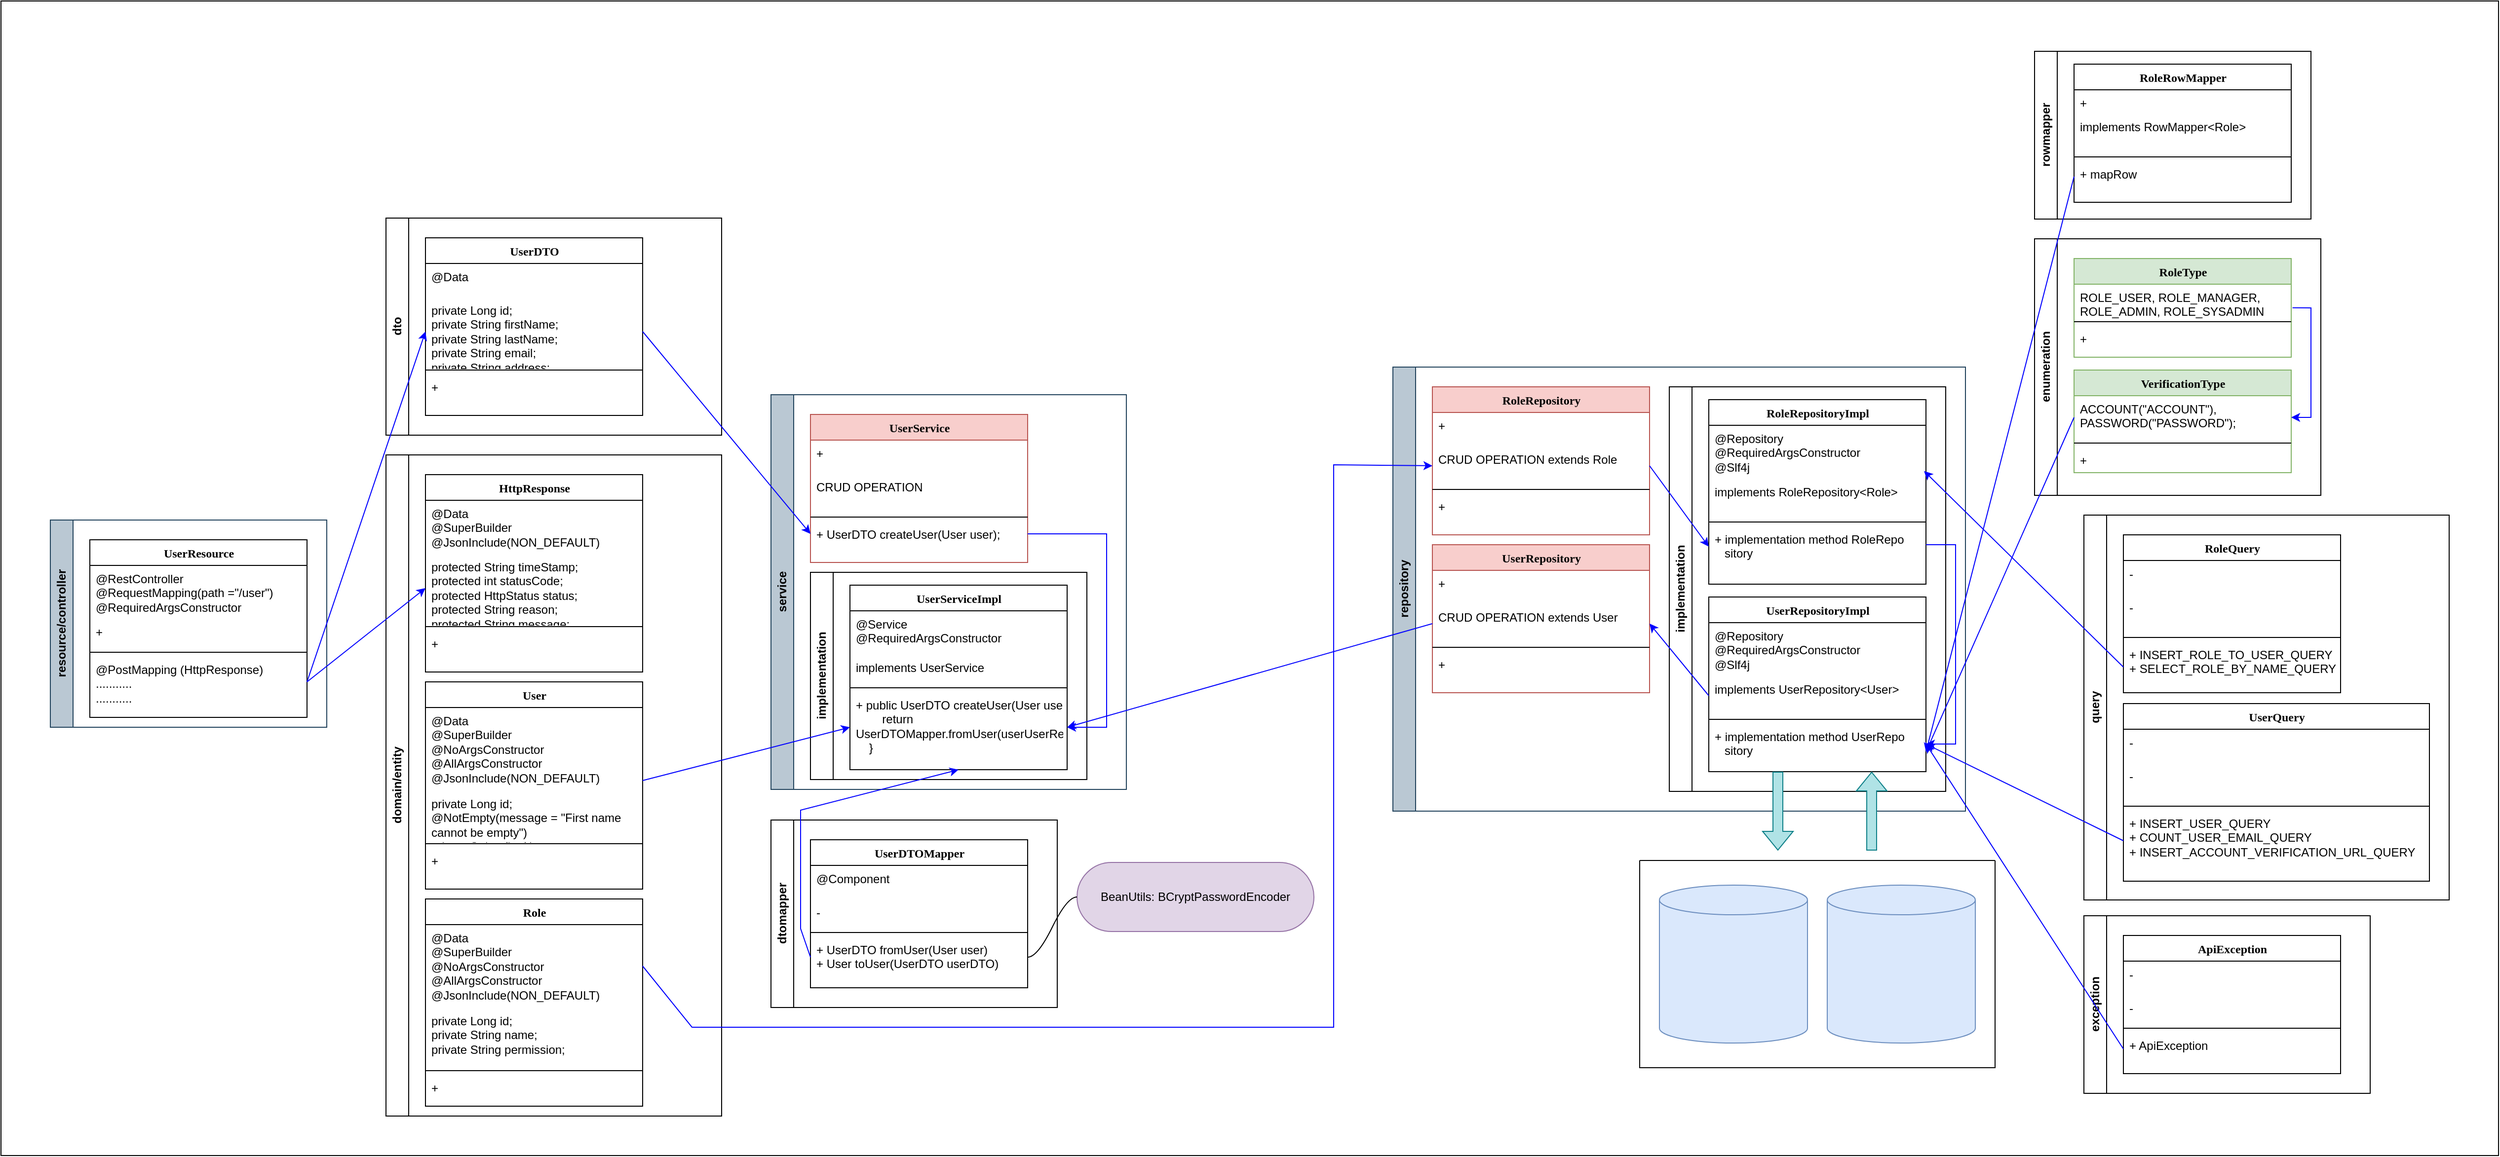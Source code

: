 <mxfile version="22.1.5" type="github">
  <diagram name="Page-1" id="9f46799a-70d6-7492-0946-bef42562c5a5">
    <mxGraphModel dx="3614" dy="-460" grid="1" gridSize="10" guides="1" tooltips="1" connect="1" arrows="1" fold="1" page="1" pageScale="1" pageWidth="1100" pageHeight="850" background="none" math="0" shadow="0">
      <root>
        <mxCell id="0" />
        <mxCell id="1" parent="0" />
        <mxCell id="nf4FZlRbP-4m0BSNdvT8-4" value="" style="rounded=0;whiteSpace=wrap;html=1;" vertex="1" parent="1">
          <mxGeometry x="-30" y="1830" width="2530" height="1170" as="geometry" />
        </mxCell>
        <mxCell id="nf4FZlRbP-4m0BSNdvT8-5" value="dto" style="swimlane;horizontal=0;whiteSpace=wrap;html=1;" vertex="1" parent="1">
          <mxGeometry x="360" y="2050" width="340" height="220" as="geometry">
            <mxRectangle x="360" y="40" width="40" height="50" as="alternateBounds" />
          </mxGeometry>
        </mxCell>
        <mxCell id="nf4FZlRbP-4m0BSNdvT8-6" value="UserDTO" style="swimlane;html=1;fontStyle=1;align=center;verticalAlign=top;childLayout=stackLayout;horizontal=1;startSize=26;horizontalStack=0;resizeParent=1;resizeLast=0;collapsible=1;marginBottom=0;swimlaneFillColor=#ffffff;rounded=0;shadow=0;comic=0;labelBackgroundColor=none;strokeWidth=1;fillColor=none;fontFamily=Verdana;fontSize=12" vertex="1" parent="nf4FZlRbP-4m0BSNdvT8-5">
          <mxGeometry x="40" y="20" width="220" height="180" as="geometry">
            <mxRectangle x="40" y="20" width="130" height="30" as="alternateBounds" />
          </mxGeometry>
        </mxCell>
        <mxCell id="nf4FZlRbP-4m0BSNdvT8-7" value="&lt;div&gt;@Data&lt;/div&gt;" style="text;html=1;strokeColor=none;fillColor=none;align=left;verticalAlign=top;spacingLeft=4;spacingRight=4;whiteSpace=wrap;overflow=hidden;rotatable=0;points=[[0,0.5],[1,0.5]];portConstraint=eastwest;" vertex="1" parent="nf4FZlRbP-4m0BSNdvT8-6">
          <mxGeometry y="26" width="220" height="34" as="geometry" />
        </mxCell>
        <mxCell id="nf4FZlRbP-4m0BSNdvT8-8" value="&lt;div&gt;private Long id;&lt;/div&gt;&lt;div&gt;private String firstName;&lt;/div&gt;&lt;div&gt;private String lastName;&lt;/div&gt;&lt;div&gt;private String email;&lt;/div&gt;&lt;div&gt;private String address;&lt;/div&gt;&lt;div&gt;private String phone;&lt;/div&gt;&lt;div&gt;private String title;&lt;/div&gt;&lt;div&gt;private String bio;&lt;/div&gt;&lt;div&gt;private String imgUrl;&lt;/div&gt;&lt;div&gt;private boolean enable;&lt;/div&gt;&lt;div&gt;private boolean isNotLocked;&lt;/div&gt;&lt;div&gt;private boolean isUsingMfa;&lt;/div&gt;&lt;div&gt;private LocalDateTime createdAt;&lt;/div&gt;" style="text;html=1;strokeColor=none;fillColor=none;align=left;verticalAlign=top;spacingLeft=4;spacingRight=4;whiteSpace=wrap;overflow=hidden;rotatable=0;points=[[0,0.5],[1,0.5]];portConstraint=eastwest;" vertex="1" parent="nf4FZlRbP-4m0BSNdvT8-6">
          <mxGeometry y="60" width="220" height="70" as="geometry" />
        </mxCell>
        <mxCell id="nf4FZlRbP-4m0BSNdvT8-9" value="" style="line;html=1;strokeWidth=1;fillColor=none;align=left;verticalAlign=middle;spacingTop=-1;spacingLeft=3;spacingRight=3;rotatable=0;labelPosition=right;points=[];portConstraint=eastwest;" vertex="1" parent="nf4FZlRbP-4m0BSNdvT8-6">
          <mxGeometry y="130" width="220" height="8" as="geometry" />
        </mxCell>
        <mxCell id="nf4FZlRbP-4m0BSNdvT8-10" value="+&amp;nbsp;" style="text;html=1;strokeColor=none;fillColor=none;align=left;verticalAlign=top;spacingLeft=4;spacingRight=4;whiteSpace=wrap;overflow=hidden;rotatable=0;points=[[0,0.5],[1,0.5]];portConstraint=eastwest;" vertex="1" parent="nf4FZlRbP-4m0BSNdvT8-6">
          <mxGeometry y="138" width="220" height="26" as="geometry" />
        </mxCell>
        <mxCell id="nf4FZlRbP-4m0BSNdvT8-11" value="dtomapper" style="swimlane;horizontal=0;whiteSpace=wrap;html=1;" vertex="1" parent="1">
          <mxGeometry x="750" y="2660" width="290" height="190" as="geometry">
            <mxRectangle x="360" y="40" width="40" height="50" as="alternateBounds" />
          </mxGeometry>
        </mxCell>
        <mxCell id="nf4FZlRbP-4m0BSNdvT8-12" value="UserDTOMapper" style="swimlane;html=1;fontStyle=1;align=center;verticalAlign=top;childLayout=stackLayout;horizontal=1;startSize=26;horizontalStack=0;resizeParent=1;resizeLast=0;collapsible=1;marginBottom=0;swimlaneFillColor=#ffffff;rounded=0;shadow=0;comic=0;labelBackgroundColor=none;strokeWidth=1;fillColor=none;fontFamily=Verdana;fontSize=12" vertex="1" parent="nf4FZlRbP-4m0BSNdvT8-11">
          <mxGeometry x="40" y="20" width="220" height="150" as="geometry">
            <mxRectangle x="40" y="20" width="130" height="30" as="alternateBounds" />
          </mxGeometry>
        </mxCell>
        <mxCell id="nf4FZlRbP-4m0BSNdvT8-13" value="&lt;div&gt;@Component&lt;/div&gt;" style="text;html=1;strokeColor=none;fillColor=none;align=left;verticalAlign=top;spacingLeft=4;spacingRight=4;whiteSpace=wrap;overflow=hidden;rotatable=0;points=[[0,0.5],[1,0.5]];portConstraint=eastwest;" vertex="1" parent="nf4FZlRbP-4m0BSNdvT8-12">
          <mxGeometry y="26" width="220" height="34" as="geometry" />
        </mxCell>
        <mxCell id="nf4FZlRbP-4m0BSNdvT8-14" value="&lt;div&gt;-&amp;nbsp;&lt;/div&gt;" style="text;html=1;strokeColor=none;fillColor=none;align=left;verticalAlign=top;spacingLeft=4;spacingRight=4;whiteSpace=wrap;overflow=hidden;rotatable=0;points=[[0,0.5],[1,0.5]];portConstraint=eastwest;" vertex="1" parent="nf4FZlRbP-4m0BSNdvT8-12">
          <mxGeometry y="60" width="220" height="30" as="geometry" />
        </mxCell>
        <mxCell id="nf4FZlRbP-4m0BSNdvT8-15" value="" style="line;html=1;strokeWidth=1;fillColor=none;align=left;verticalAlign=middle;spacingTop=-1;spacingLeft=3;spacingRight=3;rotatable=0;labelPosition=right;points=[];portConstraint=eastwest;" vertex="1" parent="nf4FZlRbP-4m0BSNdvT8-12">
          <mxGeometry y="90" width="220" height="8" as="geometry" />
        </mxCell>
        <mxCell id="nf4FZlRbP-4m0BSNdvT8-16" value="&lt;div&gt;+ UserDTO fromUser(User user)&lt;/div&gt;&lt;div&gt;+ User toUser(UserDTO userDTO)&lt;/div&gt;" style="text;html=1;strokeColor=none;fillColor=none;align=left;verticalAlign=top;spacingLeft=4;spacingRight=4;whiteSpace=wrap;overflow=hidden;rotatable=0;points=[[0,0.5],[1,0.5]];portConstraint=eastwest;" vertex="1" parent="nf4FZlRbP-4m0BSNdvT8-12">
          <mxGeometry y="98" width="220" height="42" as="geometry" />
        </mxCell>
        <mxCell id="nf4FZlRbP-4m0BSNdvT8-17" value="enumeration" style="swimlane;horizontal=0;whiteSpace=wrap;html=1;" vertex="1" parent="1">
          <mxGeometry x="2030" y="2071" width="290" height="260" as="geometry">
            <mxRectangle x="360" y="40" width="40" height="50" as="alternateBounds" />
          </mxGeometry>
        </mxCell>
        <mxCell id="nf4FZlRbP-4m0BSNdvT8-18" value="RoleType" style="swimlane;html=1;fontStyle=1;align=center;verticalAlign=top;childLayout=stackLayout;horizontal=1;startSize=26;horizontalStack=0;resizeParent=1;resizeLast=0;collapsible=1;marginBottom=0;swimlaneFillColor=#ffffff;rounded=0;shadow=0;comic=0;labelBackgroundColor=none;strokeWidth=1;fillColor=#d5e8d4;fontFamily=Verdana;fontSize=12;strokeColor=#82b366;fillStyle=solid;" vertex="1" parent="nf4FZlRbP-4m0BSNdvT8-17">
          <mxGeometry x="40" y="20" width="220" height="100" as="geometry">
            <mxRectangle x="40" y="20" width="130" height="30" as="alternateBounds" />
          </mxGeometry>
        </mxCell>
        <mxCell id="nf4FZlRbP-4m0BSNdvT8-19" value="&lt;div&gt;ROLE_USER, ROLE_MANAGER, ROLE_ADMIN, ROLE_SYSADMIN&lt;/div&gt;" style="text;html=1;strokeColor=none;fillColor=none;align=left;verticalAlign=top;spacingLeft=4;spacingRight=4;whiteSpace=wrap;overflow=hidden;rotatable=0;points=[[0,0.5],[1,0.5]];portConstraint=eastwest;" vertex="1" parent="nf4FZlRbP-4m0BSNdvT8-18">
          <mxGeometry y="26" width="220" height="34" as="geometry" />
        </mxCell>
        <mxCell id="nf4FZlRbP-4m0BSNdvT8-20" value="" style="line;html=1;strokeWidth=1;fillColor=none;align=left;verticalAlign=middle;spacingTop=-1;spacingLeft=3;spacingRight=3;rotatable=0;labelPosition=right;points=[];portConstraint=eastwest;" vertex="1" parent="nf4FZlRbP-4m0BSNdvT8-18">
          <mxGeometry y="60" width="220" height="8" as="geometry" />
        </mxCell>
        <mxCell id="nf4FZlRbP-4m0BSNdvT8-21" value="+" style="text;html=1;strokeColor=none;fillColor=none;align=left;verticalAlign=top;spacingLeft=4;spacingRight=4;whiteSpace=wrap;overflow=hidden;rotatable=0;points=[[0,0.5],[1,0.5]];portConstraint=eastwest;" vertex="1" parent="nf4FZlRbP-4m0BSNdvT8-18">
          <mxGeometry y="68" width="220" height="26" as="geometry" />
        </mxCell>
        <mxCell id="nf4FZlRbP-4m0BSNdvT8-22" value="VerificationType" style="swimlane;html=1;fontStyle=1;align=center;verticalAlign=top;childLayout=stackLayout;horizontal=1;startSize=26;horizontalStack=0;resizeParent=1;resizeLast=0;collapsible=1;marginBottom=0;swimlaneFillColor=#ffffff;rounded=0;shadow=0;comic=0;labelBackgroundColor=none;strokeWidth=1;fillColor=#d5e8d4;fontFamily=Verdana;fontSize=12;strokeColor=#82b366;fillStyle=solid;" vertex="1" parent="nf4FZlRbP-4m0BSNdvT8-17">
          <mxGeometry x="40" y="133" width="220" height="104" as="geometry">
            <mxRectangle x="40" y="20" width="130" height="30" as="alternateBounds" />
          </mxGeometry>
        </mxCell>
        <mxCell id="nf4FZlRbP-4m0BSNdvT8-23" value="&lt;div&gt;ACCOUNT(&quot;ACCOUNT&quot;),&lt;/div&gt;&lt;div&gt;PASSWORD(&quot;PASSWORD&quot;);&lt;/div&gt;" style="text;html=1;strokeColor=none;fillColor=none;align=left;verticalAlign=top;spacingLeft=4;spacingRight=4;whiteSpace=wrap;overflow=hidden;rotatable=0;points=[[0,0.5],[1,0.5]];portConstraint=eastwest;" vertex="1" parent="nf4FZlRbP-4m0BSNdvT8-22">
          <mxGeometry y="26" width="220" height="44" as="geometry" />
        </mxCell>
        <mxCell id="nf4FZlRbP-4m0BSNdvT8-24" value="" style="line;html=1;strokeWidth=1;fillColor=none;align=left;verticalAlign=middle;spacingTop=-1;spacingLeft=3;spacingRight=3;rotatable=0;labelPosition=right;points=[];portConstraint=eastwest;" vertex="1" parent="nf4FZlRbP-4m0BSNdvT8-22">
          <mxGeometry y="70" width="220" height="8" as="geometry" />
        </mxCell>
        <mxCell id="nf4FZlRbP-4m0BSNdvT8-25" value="+" style="text;html=1;strokeColor=none;fillColor=none;align=left;verticalAlign=top;spacingLeft=4;spacingRight=4;whiteSpace=wrap;overflow=hidden;rotatable=0;points=[[0,0.5],[1,0.5]];portConstraint=eastwest;" vertex="1" parent="nf4FZlRbP-4m0BSNdvT8-22">
          <mxGeometry y="78" width="220" height="26" as="geometry" />
        </mxCell>
        <mxCell id="nf4FZlRbP-4m0BSNdvT8-26" value="" style="endArrow=classic;html=1;rounded=0;strokeColor=#0000FF;entryX=1;entryY=0.5;entryDx=0;entryDy=0;exitX=1.006;exitY=0.704;exitDx=0;exitDy=0;exitPerimeter=0;" edge="1" parent="nf4FZlRbP-4m0BSNdvT8-17" source="nf4FZlRbP-4m0BSNdvT8-19" target="nf4FZlRbP-4m0BSNdvT8-23">
          <mxGeometry width="50" height="50" relative="1" as="geometry">
            <mxPoint x="340" y="70" as="sourcePoint" />
            <mxPoint x="-102" y="245" as="targetPoint" />
            <Array as="points">
              <mxPoint x="280" y="70" />
              <mxPoint x="280" y="181" />
            </Array>
          </mxGeometry>
        </mxCell>
        <mxCell id="nf4FZlRbP-4m0BSNdvT8-27" value="exception" style="swimlane;horizontal=0;whiteSpace=wrap;html=1;" vertex="1" parent="1">
          <mxGeometry x="2080" y="2757" width="290" height="180" as="geometry">
            <mxRectangle x="360" y="40" width="40" height="50" as="alternateBounds" />
          </mxGeometry>
        </mxCell>
        <mxCell id="nf4FZlRbP-4m0BSNdvT8-28" value="ApiException" style="swimlane;html=1;fontStyle=1;align=center;verticalAlign=top;childLayout=stackLayout;horizontal=1;startSize=26;horizontalStack=0;resizeParent=1;resizeLast=0;collapsible=1;marginBottom=0;swimlaneFillColor=#ffffff;rounded=0;shadow=0;comic=0;labelBackgroundColor=none;strokeWidth=1;fillColor=none;fontFamily=Verdana;fontSize=12" vertex="1" parent="nf4FZlRbP-4m0BSNdvT8-27">
          <mxGeometry x="40" y="20" width="220" height="140" as="geometry">
            <mxRectangle x="40" y="20" width="130" height="30" as="alternateBounds" />
          </mxGeometry>
        </mxCell>
        <mxCell id="nf4FZlRbP-4m0BSNdvT8-29" value="&lt;div&gt;-&lt;/div&gt;" style="text;html=1;strokeColor=none;fillColor=none;align=left;verticalAlign=top;spacingLeft=4;spacingRight=4;whiteSpace=wrap;overflow=hidden;rotatable=0;points=[[0,0.5],[1,0.5]];portConstraint=eastwest;" vertex="1" parent="nf4FZlRbP-4m0BSNdvT8-28">
          <mxGeometry y="26" width="220" height="34" as="geometry" />
        </mxCell>
        <mxCell id="nf4FZlRbP-4m0BSNdvT8-30" value="&lt;div&gt;-&amp;nbsp;&lt;/div&gt;" style="text;html=1;strokeColor=none;fillColor=none;align=left;verticalAlign=top;spacingLeft=4;spacingRight=4;whiteSpace=wrap;overflow=hidden;rotatable=0;points=[[0,0.5],[1,0.5]];portConstraint=eastwest;" vertex="1" parent="nf4FZlRbP-4m0BSNdvT8-28">
          <mxGeometry y="60" width="220" height="30" as="geometry" />
        </mxCell>
        <mxCell id="nf4FZlRbP-4m0BSNdvT8-31" value="" style="line;html=1;strokeWidth=1;fillColor=none;align=left;verticalAlign=middle;spacingTop=-1;spacingLeft=3;spacingRight=3;rotatable=0;labelPosition=right;points=[];portConstraint=eastwest;" vertex="1" parent="nf4FZlRbP-4m0BSNdvT8-28">
          <mxGeometry y="90" width="220" height="8" as="geometry" />
        </mxCell>
        <mxCell id="nf4FZlRbP-4m0BSNdvT8-32" value="&lt;div&gt;+ ApiException&lt;/div&gt;" style="text;html=1;strokeColor=none;fillColor=none;align=left;verticalAlign=top;spacingLeft=4;spacingRight=4;whiteSpace=wrap;overflow=hidden;rotatable=0;points=[[0,0.5],[1,0.5]];portConstraint=eastwest;" vertex="1" parent="nf4FZlRbP-4m0BSNdvT8-28">
          <mxGeometry y="98" width="220" height="42" as="geometry" />
        </mxCell>
        <mxCell id="nf4FZlRbP-4m0BSNdvT8-33" value="query" style="swimlane;horizontal=0;whiteSpace=wrap;html=1;" vertex="1" parent="1">
          <mxGeometry x="2080" y="2351" width="370" height="390" as="geometry">
            <mxRectangle x="360" y="40" width="40" height="50" as="alternateBounds" />
          </mxGeometry>
        </mxCell>
        <mxCell id="nf4FZlRbP-4m0BSNdvT8-34" value="RoleQuery" style="swimlane;html=1;fontStyle=1;align=center;verticalAlign=top;childLayout=stackLayout;horizontal=1;startSize=26;horizontalStack=0;resizeParent=1;resizeLast=0;collapsible=1;marginBottom=0;swimlaneFillColor=#ffffff;rounded=0;shadow=0;comic=0;labelBackgroundColor=none;strokeWidth=1;fillColor=none;fontFamily=Verdana;fontSize=12" vertex="1" parent="nf4FZlRbP-4m0BSNdvT8-33">
          <mxGeometry x="40" y="20" width="220" height="160" as="geometry">
            <mxRectangle x="40" y="20" width="130" height="30" as="alternateBounds" />
          </mxGeometry>
        </mxCell>
        <mxCell id="nf4FZlRbP-4m0BSNdvT8-35" value="&lt;div&gt;-&amp;nbsp;&lt;/div&gt;" style="text;html=1;strokeColor=none;fillColor=none;align=left;verticalAlign=top;spacingLeft=4;spacingRight=4;whiteSpace=wrap;overflow=hidden;rotatable=0;points=[[0,0.5],[1,0.5]];portConstraint=eastwest;" vertex="1" parent="nf4FZlRbP-4m0BSNdvT8-34">
          <mxGeometry y="26" width="220" height="34" as="geometry" />
        </mxCell>
        <mxCell id="nf4FZlRbP-4m0BSNdvT8-36" value="&lt;div&gt;-&amp;nbsp;&lt;/div&gt;" style="text;html=1;strokeColor=none;fillColor=none;align=left;verticalAlign=top;spacingLeft=4;spacingRight=4;whiteSpace=wrap;overflow=hidden;rotatable=0;points=[[0,0.5],[1,0.5]];portConstraint=eastwest;" vertex="1" parent="nf4FZlRbP-4m0BSNdvT8-34">
          <mxGeometry y="60" width="220" height="40" as="geometry" />
        </mxCell>
        <mxCell id="nf4FZlRbP-4m0BSNdvT8-37" value="" style="line;html=1;strokeWidth=1;fillColor=none;align=left;verticalAlign=middle;spacingTop=-1;spacingLeft=3;spacingRight=3;rotatable=0;labelPosition=right;points=[];portConstraint=eastwest;" vertex="1" parent="nf4FZlRbP-4m0BSNdvT8-34">
          <mxGeometry y="100" width="220" height="8" as="geometry" />
        </mxCell>
        <mxCell id="nf4FZlRbP-4m0BSNdvT8-38" value="+&amp;nbsp;INSERT_ROLE_TO_USER_QUERY&lt;div&gt;+ SELECT_ROLE_BY_NAME_QUERY&lt;/div&gt;" style="text;html=1;strokeColor=none;fillColor=none;align=left;verticalAlign=top;spacingLeft=4;spacingRight=4;whiteSpace=wrap;overflow=hidden;rotatable=0;points=[[0,0.5],[1,0.5]];portConstraint=eastwest;" vertex="1" parent="nf4FZlRbP-4m0BSNdvT8-34">
          <mxGeometry y="108" width="220" height="52" as="geometry" />
        </mxCell>
        <mxCell id="nf4FZlRbP-4m0BSNdvT8-39" value="UserQuery" style="swimlane;html=1;fontStyle=1;align=center;verticalAlign=top;childLayout=stackLayout;horizontal=1;startSize=26;horizontalStack=0;resizeParent=1;resizeLast=0;collapsible=1;marginBottom=0;swimlaneFillColor=#ffffff;rounded=0;shadow=0;comic=0;labelBackgroundColor=none;strokeWidth=1;fillColor=none;fontFamily=Verdana;fontSize=12" vertex="1" parent="nf4FZlRbP-4m0BSNdvT8-33">
          <mxGeometry x="40" y="191" width="310" height="180" as="geometry">
            <mxRectangle x="40" y="20" width="130" height="30" as="alternateBounds" />
          </mxGeometry>
        </mxCell>
        <mxCell id="nf4FZlRbP-4m0BSNdvT8-40" value="&lt;div&gt;-&amp;nbsp;&lt;/div&gt;" style="text;html=1;strokeColor=none;fillColor=none;align=left;verticalAlign=top;spacingLeft=4;spacingRight=4;whiteSpace=wrap;overflow=hidden;rotatable=0;points=[[0,0.5],[1,0.5]];portConstraint=eastwest;" vertex="1" parent="nf4FZlRbP-4m0BSNdvT8-39">
          <mxGeometry y="26" width="310" height="34" as="geometry" />
        </mxCell>
        <mxCell id="nf4FZlRbP-4m0BSNdvT8-41" value="&lt;div&gt;-&amp;nbsp;&lt;/div&gt;" style="text;html=1;strokeColor=none;fillColor=none;align=left;verticalAlign=top;spacingLeft=4;spacingRight=4;whiteSpace=wrap;overflow=hidden;rotatable=0;points=[[0,0.5],[1,0.5]];portConstraint=eastwest;" vertex="1" parent="nf4FZlRbP-4m0BSNdvT8-39">
          <mxGeometry y="60" width="310" height="40" as="geometry" />
        </mxCell>
        <mxCell id="nf4FZlRbP-4m0BSNdvT8-42" value="" style="line;html=1;strokeWidth=1;fillColor=none;align=left;verticalAlign=middle;spacingTop=-1;spacingLeft=3;spacingRight=3;rotatable=0;labelPosition=right;points=[];portConstraint=eastwest;" vertex="1" parent="nf4FZlRbP-4m0BSNdvT8-39">
          <mxGeometry y="100" width="310" height="8" as="geometry" />
        </mxCell>
        <mxCell id="nf4FZlRbP-4m0BSNdvT8-43" value="+&amp;nbsp;INSERT_USER_QUERY&lt;div&gt;+ COUNT_USER_EMAIL_QUERY&lt;/div&gt;&lt;div&gt;+ INSERT_ACCOUNT_VERIFICATION_URL_QUERY&lt;/div&gt;" style="text;html=1;strokeColor=none;fillColor=none;align=left;verticalAlign=top;spacingLeft=4;spacingRight=4;whiteSpace=wrap;overflow=hidden;rotatable=0;points=[[0,0.5],[1,0.5]];portConstraint=eastwest;" vertex="1" parent="nf4FZlRbP-4m0BSNdvT8-39">
          <mxGeometry y="108" width="310" height="62" as="geometry" />
        </mxCell>
        <mxCell id="nf4FZlRbP-4m0BSNdvT8-44" value="repository" style="swimlane;horizontal=0;whiteSpace=wrap;html=1;strokeColor=#23445d;fillStyle=solid;fillColor=#bac8d3;" vertex="1" parent="1">
          <mxGeometry x="1380" y="2201" width="580" height="450" as="geometry">
            <mxRectangle x="1080" y="40" width="40" height="50" as="alternateBounds" />
          </mxGeometry>
        </mxCell>
        <mxCell id="nf4FZlRbP-4m0BSNdvT8-45" value="RoleRepository" style="swimlane;html=1;fontStyle=1;align=center;verticalAlign=top;childLayout=stackLayout;horizontal=1;startSize=26;horizontalStack=0;resizeParent=1;resizeLast=0;collapsible=1;marginBottom=0;swimlaneFillColor=#ffffff;rounded=0;shadow=0;comic=0;labelBackgroundColor=none;strokeWidth=1;fillColor=#f8cecc;fontFamily=Verdana;fontSize=12;strokeColor=#b85450;" vertex="1" parent="nf4FZlRbP-4m0BSNdvT8-44">
          <mxGeometry x="40" y="20" width="220" height="150" as="geometry">
            <mxRectangle x="40" y="20" width="130" height="30" as="alternateBounds" />
          </mxGeometry>
        </mxCell>
        <mxCell id="nf4FZlRbP-4m0BSNdvT8-46" value="&lt;div&gt;+&amp;nbsp;&lt;/div&gt;" style="text;html=1;strokeColor=none;fillColor=none;align=left;verticalAlign=top;spacingLeft=4;spacingRight=4;whiteSpace=wrap;overflow=hidden;rotatable=0;points=[[0,0.5],[1,0.5]];portConstraint=eastwest;" vertex="1" parent="nf4FZlRbP-4m0BSNdvT8-45">
          <mxGeometry y="26" width="220" height="34" as="geometry" />
        </mxCell>
        <mxCell id="nf4FZlRbP-4m0BSNdvT8-47" value="&lt;div&gt;CRUD OPERATION extends Role&lt;/div&gt;" style="text;html=1;strokeColor=none;fillColor=none;align=left;verticalAlign=top;spacingLeft=4;spacingRight=4;whiteSpace=wrap;overflow=hidden;rotatable=0;points=[[0,0.5],[1,0.5]];portConstraint=eastwest;" vertex="1" parent="nf4FZlRbP-4m0BSNdvT8-45">
          <mxGeometry y="60" width="220" height="40" as="geometry" />
        </mxCell>
        <mxCell id="nf4FZlRbP-4m0BSNdvT8-48" value="" style="line;html=1;strokeWidth=1;fillColor=none;align=left;verticalAlign=middle;spacingTop=-1;spacingLeft=3;spacingRight=3;rotatable=0;labelPosition=right;points=[];portConstraint=eastwest;" vertex="1" parent="nf4FZlRbP-4m0BSNdvT8-45">
          <mxGeometry y="100" width="220" height="8" as="geometry" />
        </mxCell>
        <mxCell id="nf4FZlRbP-4m0BSNdvT8-49" value="+&amp;nbsp;" style="text;html=1;strokeColor=none;fillColor=none;align=left;verticalAlign=top;spacingLeft=4;spacingRight=4;whiteSpace=wrap;overflow=hidden;rotatable=0;points=[[0,0.5],[1,0.5]];portConstraint=eastwest;" vertex="1" parent="nf4FZlRbP-4m0BSNdvT8-45">
          <mxGeometry y="108" width="220" height="26" as="geometry" />
        </mxCell>
        <mxCell id="nf4FZlRbP-4m0BSNdvT8-50" value="implementation" style="swimlane;horizontal=0;whiteSpace=wrap;html=1;" vertex="1" parent="nf4FZlRbP-4m0BSNdvT8-44">
          <mxGeometry x="280" y="20" width="280" height="410" as="geometry" />
        </mxCell>
        <mxCell id="nf4FZlRbP-4m0BSNdvT8-51" value="RoleRepositoryImpl" style="swimlane;html=1;fontStyle=1;align=center;verticalAlign=top;childLayout=stackLayout;horizontal=1;startSize=26;horizontalStack=0;resizeParent=1;resizeLast=0;collapsible=1;marginBottom=0;swimlaneFillColor=#ffffff;rounded=0;shadow=0;comic=0;labelBackgroundColor=none;strokeWidth=1;fillColor=none;fontFamily=Verdana;fontSize=12" vertex="1" parent="nf4FZlRbP-4m0BSNdvT8-50">
          <mxGeometry x="40" y="13" width="220" height="187" as="geometry">
            <mxRectangle x="40" y="20" width="130" height="30" as="alternateBounds" />
          </mxGeometry>
        </mxCell>
        <mxCell id="nf4FZlRbP-4m0BSNdvT8-52" value="&lt;div&gt;@Repository&lt;/div&gt;&lt;div&gt;@RequiredArgsConstructor&lt;/div&gt;&lt;div&gt;@Slf4j&lt;/div&gt;" style="text;html=1;strokeColor=none;fillColor=none;align=left;verticalAlign=top;spacingLeft=4;spacingRight=4;whiteSpace=wrap;overflow=hidden;rotatable=0;points=[[0,0.5],[1,0.5]];portConstraint=eastwest;" vertex="1" parent="nf4FZlRbP-4m0BSNdvT8-51">
          <mxGeometry y="26" width="220" height="54" as="geometry" />
        </mxCell>
        <mxCell id="nf4FZlRbP-4m0BSNdvT8-53" value="implements RoleRepository&amp;lt;Role&amp;gt;" style="text;html=1;strokeColor=none;fillColor=none;align=left;verticalAlign=top;spacingLeft=4;spacingRight=4;whiteSpace=wrap;overflow=hidden;rotatable=0;points=[[0,0.5],[1,0.5]];portConstraint=eastwest;" vertex="1" parent="nf4FZlRbP-4m0BSNdvT8-51">
          <mxGeometry y="80" width="220" height="40" as="geometry" />
        </mxCell>
        <mxCell id="nf4FZlRbP-4m0BSNdvT8-54" value="" style="line;html=1;strokeWidth=1;fillColor=none;align=left;verticalAlign=middle;spacingTop=-1;spacingLeft=3;spacingRight=3;rotatable=0;labelPosition=right;points=[];portConstraint=eastwest;" vertex="1" parent="nf4FZlRbP-4m0BSNdvT8-51">
          <mxGeometry y="120" width="220" height="8" as="geometry" />
        </mxCell>
        <mxCell id="nf4FZlRbP-4m0BSNdvT8-55" value="+ implementation method RoleRepo&lt;br style=&quot;border-color: var(--border-color);&quot;&gt;&amp;nbsp; &amp;nbsp;sitory" style="text;html=1;strokeColor=none;fillColor=none;align=left;verticalAlign=top;spacingLeft=4;spacingRight=4;whiteSpace=wrap;overflow=hidden;rotatable=0;points=[[0,0.5],[1,0.5]];portConstraint=eastwest;" vertex="1" parent="nf4FZlRbP-4m0BSNdvT8-51">
          <mxGeometry y="128" width="220" height="42" as="geometry" />
        </mxCell>
        <mxCell id="nf4FZlRbP-4m0BSNdvT8-56" value="UserRepositoryImpl" style="swimlane;html=1;fontStyle=1;align=center;verticalAlign=top;childLayout=stackLayout;horizontal=1;startSize=26;horizontalStack=0;resizeParent=1;resizeLast=0;collapsible=1;marginBottom=0;swimlaneFillColor=#ffffff;rounded=0;shadow=0;comic=0;labelBackgroundColor=none;strokeWidth=1;fillColor=none;fontFamily=Verdana;fontSize=12" vertex="1" parent="nf4FZlRbP-4m0BSNdvT8-50">
          <mxGeometry x="40" y="213" width="220" height="177" as="geometry">
            <mxRectangle x="40" y="20" width="130" height="30" as="alternateBounds" />
          </mxGeometry>
        </mxCell>
        <mxCell id="nf4FZlRbP-4m0BSNdvT8-57" value="&lt;div&gt;@Repository&lt;/div&gt;&lt;div&gt;@RequiredArgsConstructor&lt;/div&gt;&lt;div&gt;@Slf4j&lt;/div&gt;" style="text;html=1;strokeColor=none;fillColor=none;align=left;verticalAlign=top;spacingLeft=4;spacingRight=4;whiteSpace=wrap;overflow=hidden;rotatable=0;points=[[0,0.5],[1,0.5]];portConstraint=eastwest;" vertex="1" parent="nf4FZlRbP-4m0BSNdvT8-56">
          <mxGeometry y="26" width="220" height="54" as="geometry" />
        </mxCell>
        <mxCell id="nf4FZlRbP-4m0BSNdvT8-58" value="&lt;div&gt;implements UserRepository&amp;lt;User&amp;gt;&lt;/div&gt;" style="text;html=1;strokeColor=none;fillColor=none;align=left;verticalAlign=top;spacingLeft=4;spacingRight=4;whiteSpace=wrap;overflow=hidden;rotatable=0;points=[[0,0.5],[1,0.5]];portConstraint=eastwest;" vertex="1" parent="nf4FZlRbP-4m0BSNdvT8-56">
          <mxGeometry y="80" width="220" height="40" as="geometry" />
        </mxCell>
        <mxCell id="nf4FZlRbP-4m0BSNdvT8-59" value="" style="line;html=1;strokeWidth=1;fillColor=none;align=left;verticalAlign=middle;spacingTop=-1;spacingLeft=3;spacingRight=3;rotatable=0;labelPosition=right;points=[];portConstraint=eastwest;" vertex="1" parent="nf4FZlRbP-4m0BSNdvT8-56">
          <mxGeometry y="120" width="220" height="8" as="geometry" />
        </mxCell>
        <mxCell id="nf4FZlRbP-4m0BSNdvT8-60" value="+ implementation method UserRepo&lt;br&gt;&amp;nbsp; &amp;nbsp;sitory" style="text;html=1;strokeColor=none;fillColor=none;align=left;verticalAlign=top;spacingLeft=4;spacingRight=4;whiteSpace=wrap;overflow=hidden;rotatable=0;points=[[0,0.5],[1,0.5]];portConstraint=eastwest;" vertex="1" parent="nf4FZlRbP-4m0BSNdvT8-56">
          <mxGeometry y="128" width="220" height="42" as="geometry" />
        </mxCell>
        <mxCell id="nf4FZlRbP-4m0BSNdvT8-61" value="" style="endArrow=classic;html=1;rounded=0;strokeColor=#0000FF;entryX=1;entryY=0.5;entryDx=0;entryDy=0;" edge="1" parent="nf4FZlRbP-4m0BSNdvT8-50" target="nf4FZlRbP-4m0BSNdvT8-60">
          <mxGeometry width="50" height="50" relative="1" as="geometry">
            <mxPoint x="260" y="160" as="sourcePoint" />
            <mxPoint x="330" y="290" as="targetPoint" />
            <Array as="points">
              <mxPoint x="290" y="160" />
              <mxPoint x="290" y="362" />
            </Array>
          </mxGeometry>
        </mxCell>
        <mxCell id="nf4FZlRbP-4m0BSNdvT8-62" value="UserRepository" style="swimlane;html=1;fontStyle=1;align=center;verticalAlign=top;childLayout=stackLayout;horizontal=1;startSize=26;horizontalStack=0;resizeParent=1;resizeLast=0;collapsible=1;marginBottom=0;swimlaneFillColor=#ffffff;rounded=0;shadow=0;comic=0;labelBackgroundColor=none;strokeWidth=1;fillColor=#f8cecc;fontFamily=Verdana;fontSize=12;strokeColor=#b85450;" vertex="1" parent="nf4FZlRbP-4m0BSNdvT8-44">
          <mxGeometry x="40" y="180" width="220" height="150" as="geometry">
            <mxRectangle x="40" y="20" width="130" height="30" as="alternateBounds" />
          </mxGeometry>
        </mxCell>
        <mxCell id="nf4FZlRbP-4m0BSNdvT8-63" value="&lt;div&gt;+&amp;nbsp;&lt;/div&gt;" style="text;html=1;strokeColor=none;fillColor=none;align=left;verticalAlign=top;spacingLeft=4;spacingRight=4;whiteSpace=wrap;overflow=hidden;rotatable=0;points=[[0,0.5],[1,0.5]];portConstraint=eastwest;" vertex="1" parent="nf4FZlRbP-4m0BSNdvT8-62">
          <mxGeometry y="26" width="220" height="34" as="geometry" />
        </mxCell>
        <mxCell id="nf4FZlRbP-4m0BSNdvT8-64" value="&lt;div&gt;CRUD OPERATION extends User&lt;/div&gt;" style="text;html=1;strokeColor=none;fillColor=none;align=left;verticalAlign=top;spacingLeft=4;spacingRight=4;whiteSpace=wrap;overflow=hidden;rotatable=0;points=[[0,0.5],[1,0.5]];portConstraint=eastwest;" vertex="1" parent="nf4FZlRbP-4m0BSNdvT8-62">
          <mxGeometry y="60" width="220" height="40" as="geometry" />
        </mxCell>
        <mxCell id="nf4FZlRbP-4m0BSNdvT8-65" value="" style="line;html=1;strokeWidth=1;fillColor=none;align=left;verticalAlign=middle;spacingTop=-1;spacingLeft=3;spacingRight=3;rotatable=0;labelPosition=right;points=[];portConstraint=eastwest;" vertex="1" parent="nf4FZlRbP-4m0BSNdvT8-62">
          <mxGeometry y="100" width="220" height="8" as="geometry" />
        </mxCell>
        <mxCell id="nf4FZlRbP-4m0BSNdvT8-66" value="+&amp;nbsp;" style="text;html=1;strokeColor=none;fillColor=none;align=left;verticalAlign=top;spacingLeft=4;spacingRight=4;whiteSpace=wrap;overflow=hidden;rotatable=0;points=[[0,0.5],[1,0.5]];portConstraint=eastwest;" vertex="1" parent="nf4FZlRbP-4m0BSNdvT8-62">
          <mxGeometry y="108" width="220" height="26" as="geometry" />
        </mxCell>
        <mxCell id="nf4FZlRbP-4m0BSNdvT8-67" value="" style="endArrow=classic;html=1;rounded=0;strokeColor=#0000FF;exitX=0;exitY=0.5;exitDx=0;exitDy=0;entryX=1;entryY=0.5;entryDx=0;entryDy=0;" edge="1" parent="nf4FZlRbP-4m0BSNdvT8-44" source="nf4FZlRbP-4m0BSNdvT8-58" target="nf4FZlRbP-4m0BSNdvT8-64">
          <mxGeometry width="50" height="50" relative="1" as="geometry">
            <mxPoint x="50" y="270" as="sourcePoint" />
            <mxPoint x="-110" y="-73" as="targetPoint" />
          </mxGeometry>
        </mxCell>
        <mxCell id="nf4FZlRbP-4m0BSNdvT8-68" value="" style="endArrow=classic;html=1;rounded=0;strokeColor=#0000FF;entryX=0;entryY=0.5;entryDx=0;entryDy=0;exitX=1;exitY=0.5;exitDx=0;exitDy=0;" edge="1" parent="nf4FZlRbP-4m0BSNdvT8-44" source="nf4FZlRbP-4m0BSNdvT8-47" target="nf4FZlRbP-4m0BSNdvT8-55">
          <mxGeometry width="50" height="50" relative="1" as="geometry">
            <mxPoint x="330" y="343" as="sourcePoint" />
            <mxPoint x="270" y="270" as="targetPoint" />
          </mxGeometry>
        </mxCell>
        <mxCell id="nf4FZlRbP-4m0BSNdvT8-69" value="rowmapper" style="swimlane;horizontal=0;whiteSpace=wrap;html=1;" vertex="1" parent="1">
          <mxGeometry x="2030" y="1881" width="280" height="170" as="geometry" />
        </mxCell>
        <mxCell id="nf4FZlRbP-4m0BSNdvT8-70" value="RoleRowMapper" style="swimlane;html=1;fontStyle=1;align=center;verticalAlign=top;childLayout=stackLayout;horizontal=1;startSize=26;horizontalStack=0;resizeParent=1;resizeLast=0;collapsible=1;marginBottom=0;swimlaneFillColor=#ffffff;rounded=0;shadow=0;comic=0;labelBackgroundColor=none;strokeWidth=1;fillColor=none;fontFamily=Verdana;fontSize=12" vertex="1" parent="nf4FZlRbP-4m0BSNdvT8-69">
          <mxGeometry x="40" y="13" width="220" height="140" as="geometry">
            <mxRectangle x="40" y="20" width="130" height="30" as="alternateBounds" />
          </mxGeometry>
        </mxCell>
        <mxCell id="nf4FZlRbP-4m0BSNdvT8-71" value="&lt;div&gt;+&amp;nbsp;&lt;/div&gt;" style="text;html=1;strokeColor=none;fillColor=none;align=left;verticalAlign=top;spacingLeft=4;spacingRight=4;whiteSpace=wrap;overflow=hidden;rotatable=0;points=[[0,0.5],[1,0.5]];portConstraint=eastwest;" vertex="1" parent="nf4FZlRbP-4m0BSNdvT8-70">
          <mxGeometry y="26" width="220" height="24" as="geometry" />
        </mxCell>
        <mxCell id="nf4FZlRbP-4m0BSNdvT8-72" value="implements RowMapper&amp;lt;Role&amp;gt;" style="text;html=1;strokeColor=none;fillColor=none;align=left;verticalAlign=top;spacingLeft=4;spacingRight=4;whiteSpace=wrap;overflow=hidden;rotatable=0;points=[[0,0.5],[1,0.5]];portConstraint=eastwest;" vertex="1" parent="nf4FZlRbP-4m0BSNdvT8-70">
          <mxGeometry y="50" width="220" height="40" as="geometry" />
        </mxCell>
        <mxCell id="nf4FZlRbP-4m0BSNdvT8-73" value="" style="line;html=1;strokeWidth=1;fillColor=none;align=left;verticalAlign=middle;spacingTop=-1;spacingLeft=3;spacingRight=3;rotatable=0;labelPosition=right;points=[];portConstraint=eastwest;" vertex="1" parent="nf4FZlRbP-4m0BSNdvT8-70">
          <mxGeometry y="90" width="220" height="8" as="geometry" />
        </mxCell>
        <mxCell id="nf4FZlRbP-4m0BSNdvT8-74" value="+ mapRow" style="text;html=1;strokeColor=none;fillColor=none;align=left;verticalAlign=top;spacingLeft=4;spacingRight=4;whiteSpace=wrap;overflow=hidden;rotatable=0;points=[[0,0.5],[1,0.5]];portConstraint=eastwest;" vertex="1" parent="nf4FZlRbP-4m0BSNdvT8-70">
          <mxGeometry y="98" width="220" height="32" as="geometry" />
        </mxCell>
        <mxCell id="nf4FZlRbP-4m0BSNdvT8-75" value="service" style="swimlane;horizontal=0;whiteSpace=wrap;html=1;strokeColor=#23445d;fillColor=#bac8d3;" vertex="1" parent="1">
          <mxGeometry x="750" y="2229" width="360" height="400" as="geometry">
            <mxRectangle x="1080" y="40" width="40" height="50" as="alternateBounds" />
          </mxGeometry>
        </mxCell>
        <mxCell id="nf4FZlRbP-4m0BSNdvT8-76" value="UserService" style="swimlane;html=1;fontStyle=1;align=center;verticalAlign=top;childLayout=stackLayout;horizontal=1;startSize=26;horizontalStack=0;resizeParent=1;resizeLast=0;collapsible=1;marginBottom=0;swimlaneFillColor=#ffffff;rounded=0;shadow=0;comic=0;labelBackgroundColor=none;strokeWidth=1;fillColor=#f8cecc;fontFamily=Verdana;fontSize=12;strokeColor=#b85450;" vertex="1" parent="nf4FZlRbP-4m0BSNdvT8-75">
          <mxGeometry x="40" y="20" width="220" height="150" as="geometry">
            <mxRectangle x="40" y="20" width="130" height="30" as="alternateBounds" />
          </mxGeometry>
        </mxCell>
        <mxCell id="nf4FZlRbP-4m0BSNdvT8-77" value="&lt;div&gt;+&amp;nbsp;&lt;/div&gt;" style="text;html=1;strokeColor=none;fillColor=none;align=left;verticalAlign=top;spacingLeft=4;spacingRight=4;whiteSpace=wrap;overflow=hidden;rotatable=0;points=[[0,0.5],[1,0.5]];portConstraint=eastwest;" vertex="1" parent="nf4FZlRbP-4m0BSNdvT8-76">
          <mxGeometry y="26" width="220" height="34" as="geometry" />
        </mxCell>
        <mxCell id="nf4FZlRbP-4m0BSNdvT8-78" value="&lt;div&gt;CRUD OPERATION&lt;/div&gt;" style="text;html=1;strokeColor=none;fillColor=none;align=left;verticalAlign=top;spacingLeft=4;spacingRight=4;whiteSpace=wrap;overflow=hidden;rotatable=0;points=[[0,0.5],[1,0.5]];portConstraint=eastwest;" vertex="1" parent="nf4FZlRbP-4m0BSNdvT8-76">
          <mxGeometry y="60" width="220" height="40" as="geometry" />
        </mxCell>
        <mxCell id="nf4FZlRbP-4m0BSNdvT8-79" value="" style="line;html=1;strokeWidth=1;fillColor=none;align=left;verticalAlign=middle;spacingTop=-1;spacingLeft=3;spacingRight=3;rotatable=0;labelPosition=right;points=[];portConstraint=eastwest;" vertex="1" parent="nf4FZlRbP-4m0BSNdvT8-76">
          <mxGeometry y="100" width="220" height="8" as="geometry" />
        </mxCell>
        <mxCell id="nf4FZlRbP-4m0BSNdvT8-80" value="+&amp;nbsp;UserDTO createUser(User user);" style="text;html=1;strokeColor=none;fillColor=none;align=left;verticalAlign=top;spacingLeft=4;spacingRight=4;whiteSpace=wrap;overflow=hidden;rotatable=0;points=[[0,0.5],[1,0.5]];portConstraint=eastwest;" vertex="1" parent="nf4FZlRbP-4m0BSNdvT8-76">
          <mxGeometry y="108" width="220" height="26" as="geometry" />
        </mxCell>
        <mxCell id="nf4FZlRbP-4m0BSNdvT8-81" value="implementation" style="swimlane;horizontal=0;whiteSpace=wrap;html=1;" vertex="1" parent="nf4FZlRbP-4m0BSNdvT8-75">
          <mxGeometry x="40" y="180" width="280" height="210" as="geometry" />
        </mxCell>
        <mxCell id="nf4FZlRbP-4m0BSNdvT8-82" value="UserServiceImpl" style="swimlane;html=1;fontStyle=1;align=center;verticalAlign=top;childLayout=stackLayout;horizontal=1;startSize=26;horizontalStack=0;resizeParent=1;resizeLast=0;collapsible=1;marginBottom=0;swimlaneFillColor=#ffffff;rounded=0;shadow=0;comic=0;labelBackgroundColor=none;strokeWidth=1;fillColor=none;fontFamily=Verdana;fontSize=12" vertex="1" parent="nf4FZlRbP-4m0BSNdvT8-81">
          <mxGeometry x="40" y="13" width="220" height="187" as="geometry">
            <mxRectangle x="40" y="20" width="130" height="30" as="alternateBounds" />
          </mxGeometry>
        </mxCell>
        <mxCell id="nf4FZlRbP-4m0BSNdvT8-83" value="&lt;div&gt;@Service&lt;/div&gt;&lt;div&gt;@RequiredArgsConstructor&lt;/div&gt;" style="text;html=1;strokeColor=none;fillColor=none;align=left;verticalAlign=top;spacingLeft=4;spacingRight=4;whiteSpace=wrap;overflow=hidden;rotatable=0;points=[[0,0.5],[1,0.5]];portConstraint=eastwest;" vertex="1" parent="nf4FZlRbP-4m0BSNdvT8-82">
          <mxGeometry y="26" width="220" height="44" as="geometry" />
        </mxCell>
        <mxCell id="nf4FZlRbP-4m0BSNdvT8-84" value="implements UserService" style="text;html=1;strokeColor=none;fillColor=none;align=left;verticalAlign=top;spacingLeft=4;spacingRight=4;whiteSpace=wrap;overflow=hidden;rotatable=0;points=[[0,0.5],[1,0.5]];portConstraint=eastwest;" vertex="1" parent="nf4FZlRbP-4m0BSNdvT8-82">
          <mxGeometry y="70" width="220" height="30" as="geometry" />
        </mxCell>
        <mxCell id="nf4FZlRbP-4m0BSNdvT8-85" value="" style="line;html=1;strokeWidth=1;fillColor=none;align=left;verticalAlign=middle;spacingTop=-1;spacingLeft=3;spacingRight=3;rotatable=0;labelPosition=right;points=[];portConstraint=eastwest;" vertex="1" parent="nf4FZlRbP-4m0BSNdvT8-82">
          <mxGeometry y="100" width="220" height="8" as="geometry" />
        </mxCell>
        <mxCell id="nf4FZlRbP-4m0BSNdvT8-86" value="+&amp;nbsp;public UserDTO createUser(User user) {&lt;div&gt;&amp;nbsp; &amp;nbsp; &amp;nbsp; &amp;nbsp; return UserDTOMapper.fromUser(userUserRepository.create(user));&lt;/div&gt;&lt;div&gt;&amp;nbsp; &amp;nbsp; }&lt;/div&gt;" style="text;html=1;strokeColor=none;fillColor=none;align=left;verticalAlign=top;spacingLeft=4;spacingRight=4;whiteSpace=wrap;overflow=hidden;rotatable=0;points=[[0,0.5],[1,0.5]];portConstraint=eastwest;" vertex="1" parent="nf4FZlRbP-4m0BSNdvT8-82">
          <mxGeometry y="108" width="220" height="72" as="geometry" />
        </mxCell>
        <mxCell id="nf4FZlRbP-4m0BSNdvT8-87" value="" style="endArrow=classic;html=1;rounded=0;entryX=1;entryY=0.5;entryDx=0;entryDy=0;exitX=1;exitY=0.5;exitDx=0;exitDy=0;strokeColor=#0000FF;" edge="1" parent="nf4FZlRbP-4m0BSNdvT8-75" source="nf4FZlRbP-4m0BSNdvT8-80" target="nf4FZlRbP-4m0BSNdvT8-86">
          <mxGeometry width="50" height="50" relative="1" as="geometry">
            <mxPoint x="-270" y="240" as="sourcePoint" />
            <mxPoint x="-220" y="190" as="targetPoint" />
            <Array as="points">
              <mxPoint x="340" y="141" />
              <mxPoint x="340" y="337" />
            </Array>
          </mxGeometry>
        </mxCell>
        <mxCell id="nf4FZlRbP-4m0BSNdvT8-88" value="resource/controller" style="swimlane;horizontal=0;whiteSpace=wrap;html=1;strokeColor=#23445d;fillColor=#bac8d3;" vertex="1" parent="1">
          <mxGeometry x="20" y="2356" width="280" height="210" as="geometry">
            <mxRectangle x="840" y="1780" width="40" height="50" as="alternateBounds" />
          </mxGeometry>
        </mxCell>
        <mxCell id="nf4FZlRbP-4m0BSNdvT8-89" value="UserResource" style="swimlane;html=1;fontStyle=1;align=center;verticalAlign=top;childLayout=stackLayout;horizontal=1;startSize=26;horizontalStack=0;resizeParent=1;resizeLast=0;collapsible=1;marginBottom=0;swimlaneFillColor=#ffffff;rounded=0;shadow=0;comic=0;labelBackgroundColor=none;strokeWidth=1;fillColor=none;fontFamily=Verdana;fontSize=12" vertex="1" parent="nf4FZlRbP-4m0BSNdvT8-88">
          <mxGeometry x="40" y="20" width="220" height="180" as="geometry">
            <mxRectangle x="40" y="20" width="130" height="30" as="alternateBounds" />
          </mxGeometry>
        </mxCell>
        <mxCell id="nf4FZlRbP-4m0BSNdvT8-90" value="&lt;div&gt;@RestController&lt;/div&gt;&lt;div&gt;@RequestMapping(path =&quot;/user&quot;)&lt;/div&gt;&lt;div&gt;@RequiredArgsConstructor&lt;/div&gt;" style="text;html=1;strokeColor=none;fillColor=none;align=left;verticalAlign=top;spacingLeft=4;spacingRight=4;whiteSpace=wrap;overflow=hidden;rotatable=0;points=[[0,0.5],[1,0.5]];portConstraint=eastwest;" vertex="1" parent="nf4FZlRbP-4m0BSNdvT8-89">
          <mxGeometry y="26" width="220" height="54" as="geometry" />
        </mxCell>
        <mxCell id="nf4FZlRbP-4m0BSNdvT8-91" value="&lt;div&gt;+&amp;nbsp;&lt;/div&gt;" style="text;html=1;strokeColor=none;fillColor=none;align=left;verticalAlign=top;spacingLeft=4;spacingRight=4;whiteSpace=wrap;overflow=hidden;rotatable=0;points=[[0,0.5],[1,0.5]];portConstraint=eastwest;" vertex="1" parent="nf4FZlRbP-4m0BSNdvT8-89">
          <mxGeometry y="80" width="220" height="30" as="geometry" />
        </mxCell>
        <mxCell id="nf4FZlRbP-4m0BSNdvT8-92" value="" style="line;html=1;strokeWidth=1;fillColor=none;align=left;verticalAlign=middle;spacingTop=-1;spacingLeft=3;spacingRight=3;rotatable=0;labelPosition=right;points=[];portConstraint=eastwest;" vertex="1" parent="nf4FZlRbP-4m0BSNdvT8-89">
          <mxGeometry y="110" width="220" height="8" as="geometry" />
        </mxCell>
        <mxCell id="nf4FZlRbP-4m0BSNdvT8-93" value="&lt;div style=&quot;border-color: var(--border-color);&quot;&gt;@PostMapping (HttpResponse)&lt;/div&gt;&lt;div style=&quot;border-color: var(--border-color);&quot;&gt;&lt;span style=&quot;background-color: initial;&quot;&gt;...........&lt;/span&gt;&lt;/div&gt;&lt;div style=&quot;border-color: var(--border-color);&quot;&gt;&lt;span style=&quot;background-color: initial;&quot;&gt;...........&lt;/span&gt;&lt;br&gt;&lt;/div&gt;" style="text;html=1;strokeColor=none;fillColor=none;align=left;verticalAlign=top;spacingLeft=4;spacingRight=4;whiteSpace=wrap;overflow=hidden;rotatable=0;points=[[0,0.5],[1,0.5]];portConstraint=eastwest;" vertex="1" parent="nf4FZlRbP-4m0BSNdvT8-89">
          <mxGeometry y="118" width="220" height="52" as="geometry" />
        </mxCell>
        <mxCell id="nf4FZlRbP-4m0BSNdvT8-94" value="domain/entity" style="swimlane;horizontal=0;whiteSpace=wrap;html=1;" vertex="1" parent="1">
          <mxGeometry x="360" y="2290" width="340" height="670" as="geometry">
            <mxRectangle x="40" y="40" width="40" height="70" as="alternateBounds" />
          </mxGeometry>
        </mxCell>
        <mxCell id="nf4FZlRbP-4m0BSNdvT8-95" value="HttpResponse" style="swimlane;html=1;fontStyle=1;align=center;verticalAlign=top;childLayout=stackLayout;horizontal=1;startSize=26;horizontalStack=0;resizeParent=1;resizeLast=0;collapsible=1;marginBottom=0;swimlaneFillColor=#ffffff;rounded=0;shadow=0;comic=0;labelBackgroundColor=none;strokeWidth=1;fillColor=none;fontFamily=Verdana;fontSize=12" vertex="1" parent="nf4FZlRbP-4m0BSNdvT8-94">
          <mxGeometry x="40" y="20" width="220" height="200" as="geometry">
            <mxRectangle x="40" y="20" width="130" height="30" as="alternateBounds" />
          </mxGeometry>
        </mxCell>
        <mxCell id="nf4FZlRbP-4m0BSNdvT8-96" value="&lt;div&gt;@Data&lt;/div&gt;&lt;div&gt;@SuperBuilder&lt;/div&gt;&lt;div&gt;@JsonInclude(NON_DEFAULT)&lt;/div&gt;" style="text;html=1;strokeColor=none;fillColor=none;align=left;verticalAlign=top;spacingLeft=4;spacingRight=4;whiteSpace=wrap;overflow=hidden;rotatable=0;points=[[0,0.5],[1,0.5]];portConstraint=eastwest;" vertex="1" parent="nf4FZlRbP-4m0BSNdvT8-95">
          <mxGeometry y="26" width="220" height="54" as="geometry" />
        </mxCell>
        <mxCell id="nf4FZlRbP-4m0BSNdvT8-97" value="&lt;div&gt;protected String timeStamp;&lt;/div&gt;&lt;div&gt;protected int statusCode;&lt;/div&gt;&lt;div&gt;protected HttpStatus status;&lt;/div&gt;&lt;div&gt;protected String reason;&lt;/div&gt;&lt;div&gt;protected String message;&lt;/div&gt;&lt;div&gt;protected String developerMessage;&lt;/div&gt;&lt;div&gt;protected Map&amp;lt;?, ?&amp;gt; data;&lt;/div&gt;" style="text;html=1;strokeColor=none;fillColor=none;align=left;verticalAlign=top;spacingLeft=4;spacingRight=4;whiteSpace=wrap;overflow=hidden;rotatable=0;points=[[0,0.5],[1,0.5]];portConstraint=eastwest;" vertex="1" parent="nf4FZlRbP-4m0BSNdvT8-95">
          <mxGeometry y="80" width="220" height="70" as="geometry" />
        </mxCell>
        <mxCell id="nf4FZlRbP-4m0BSNdvT8-98" value="" style="line;html=1;strokeWidth=1;fillColor=none;align=left;verticalAlign=middle;spacingTop=-1;spacingLeft=3;spacingRight=3;rotatable=0;labelPosition=right;points=[];portConstraint=eastwest;" vertex="1" parent="nf4FZlRbP-4m0BSNdvT8-95">
          <mxGeometry y="150" width="220" height="8" as="geometry" />
        </mxCell>
        <mxCell id="nf4FZlRbP-4m0BSNdvT8-99" value="+&amp;nbsp;" style="text;html=1;strokeColor=none;fillColor=none;align=left;verticalAlign=top;spacingLeft=4;spacingRight=4;whiteSpace=wrap;overflow=hidden;rotatable=0;points=[[0,0.5],[1,0.5]];portConstraint=eastwest;" vertex="1" parent="nf4FZlRbP-4m0BSNdvT8-95">
          <mxGeometry y="158" width="220" height="26" as="geometry" />
        </mxCell>
        <mxCell id="nf4FZlRbP-4m0BSNdvT8-100" value="Role" style="swimlane;html=1;fontStyle=1;align=center;verticalAlign=top;childLayout=stackLayout;horizontal=1;startSize=26;horizontalStack=0;resizeParent=1;resizeLast=0;collapsible=1;marginBottom=0;swimlaneFillColor=#ffffff;rounded=0;shadow=0;comic=0;labelBackgroundColor=none;strokeWidth=1;fillColor=none;fontFamily=Verdana;fontSize=12" vertex="1" parent="nf4FZlRbP-4m0BSNdvT8-94">
          <mxGeometry x="40" y="450" width="220" height="210" as="geometry">
            <mxRectangle x="40" y="20" width="130" height="30" as="alternateBounds" />
          </mxGeometry>
        </mxCell>
        <mxCell id="nf4FZlRbP-4m0BSNdvT8-101" value="&lt;div&gt;@Data&lt;/div&gt;&lt;div&gt;@SuperBuilder&lt;/div&gt;&lt;div&gt;@NoArgsConstructor&lt;/div&gt;&lt;div&gt;@AllArgsConstructor&lt;/div&gt;&lt;div&gt;@JsonInclude(NON_DEFAULT)&lt;/div&gt;" style="text;html=1;strokeColor=none;fillColor=none;align=left;verticalAlign=top;spacingLeft=4;spacingRight=4;whiteSpace=wrap;overflow=hidden;rotatable=0;points=[[0,0.5],[1,0.5]];portConstraint=eastwest;" vertex="1" parent="nf4FZlRbP-4m0BSNdvT8-100">
          <mxGeometry y="26" width="220" height="84" as="geometry" />
        </mxCell>
        <mxCell id="nf4FZlRbP-4m0BSNdvT8-102" value="&lt;div&gt;private Long id;&lt;/div&gt;&lt;div&gt;private String name;&lt;/div&gt;&lt;div&gt;private String permission;&lt;/div&gt;" style="text;html=1;strokeColor=none;fillColor=none;align=left;verticalAlign=top;spacingLeft=4;spacingRight=4;whiteSpace=wrap;overflow=hidden;rotatable=0;points=[[0,0.5],[1,0.5]];portConstraint=eastwest;" vertex="1" parent="nf4FZlRbP-4m0BSNdvT8-100">
          <mxGeometry y="110" width="220" height="60" as="geometry" />
        </mxCell>
        <mxCell id="nf4FZlRbP-4m0BSNdvT8-103" value="" style="line;html=1;strokeWidth=1;fillColor=none;align=left;verticalAlign=middle;spacingTop=-1;spacingLeft=3;spacingRight=3;rotatable=0;labelPosition=right;points=[];portConstraint=eastwest;" vertex="1" parent="nf4FZlRbP-4m0BSNdvT8-100">
          <mxGeometry y="170" width="220" height="8" as="geometry" />
        </mxCell>
        <mxCell id="nf4FZlRbP-4m0BSNdvT8-104" value="+" style="text;html=1;strokeColor=none;fillColor=none;align=left;verticalAlign=top;spacingLeft=4;spacingRight=4;whiteSpace=wrap;overflow=hidden;rotatable=0;points=[[0,0.5],[1,0.5]];portConstraint=eastwest;" vertex="1" parent="nf4FZlRbP-4m0BSNdvT8-100">
          <mxGeometry y="178" width="220" height="26" as="geometry" />
        </mxCell>
        <mxCell id="nf4FZlRbP-4m0BSNdvT8-105" value="User" style="swimlane;html=1;fontStyle=1;align=center;verticalAlign=top;childLayout=stackLayout;horizontal=1;startSize=26;horizontalStack=0;resizeParent=1;resizeLast=0;collapsible=1;marginBottom=0;swimlaneFillColor=#ffffff;rounded=0;shadow=0;comic=0;labelBackgroundColor=none;strokeWidth=1;fillColor=none;fontFamily=Verdana;fontSize=12" vertex="1" parent="nf4FZlRbP-4m0BSNdvT8-94">
          <mxGeometry x="40" y="230" width="220" height="210" as="geometry">
            <mxRectangle x="40" y="20" width="130" height="30" as="alternateBounds" />
          </mxGeometry>
        </mxCell>
        <mxCell id="nf4FZlRbP-4m0BSNdvT8-106" value="&lt;div&gt;@Data&lt;/div&gt;&lt;div&gt;@SuperBuilder&lt;/div&gt;&lt;div&gt;@NoArgsConstructor&lt;/div&gt;&lt;div&gt;@AllArgsConstructor&lt;/div&gt;&lt;div&gt;@JsonInclude(NON_DEFAULT)&lt;/div&gt;" style="text;html=1;strokeColor=none;fillColor=none;align=left;verticalAlign=top;spacingLeft=4;spacingRight=4;whiteSpace=wrap;overflow=hidden;rotatable=0;points=[[0,0.5],[1,0.5]];portConstraint=eastwest;" vertex="1" parent="nf4FZlRbP-4m0BSNdvT8-105">
          <mxGeometry y="26" width="220" height="84" as="geometry" />
        </mxCell>
        <mxCell id="nf4FZlRbP-4m0BSNdvT8-107" value="&lt;div&gt;private Long id;&lt;/div&gt;&lt;div&gt;@NotEmpty(message = &quot;First name cannot be empty&quot;)&lt;/div&gt;&lt;div&gt;private String firstName;&lt;/div&gt;&lt;div&gt;@NotEmpty(message = &quot;Last name cannot be empty&quot;)&lt;/div&gt;&lt;div&gt;private String lastName;&lt;/div&gt;&lt;div&gt;@NotEmpty(message = &quot;Email cannot be empty&quot;)&lt;/div&gt;&lt;div&gt;/* Anotasi untuk validasi email address */&lt;/div&gt;&lt;div&gt;@Email(message = &quot;Invalid email. Please enter a valid email address&quot;)&lt;/div&gt;&lt;div&gt;private String email;&lt;/div&gt;&lt;div&gt;@NotEmpty(message = &quot;Password cannot be empty&quot;)&lt;/div&gt;&lt;div&gt;private String password;&lt;/div&gt;&lt;div&gt;private String address;&lt;/div&gt;&lt;div&gt;private String phone;&lt;/div&gt;&lt;div&gt;private String title;&lt;/div&gt;&lt;div&gt;private String bio;&lt;/div&gt;&lt;div&gt;private String imgUrl;&lt;/div&gt;&lt;div&gt;private boolean enable;&lt;/div&gt;&lt;div&gt;private boolean isNotLocked;&lt;/div&gt;&lt;div&gt;private boolean isUsingMfa;&lt;/div&gt;&lt;div&gt;private LocalDateTime createdAt;&lt;/div&gt;" style="text;html=1;strokeColor=none;fillColor=none;align=left;verticalAlign=top;spacingLeft=4;spacingRight=4;whiteSpace=wrap;overflow=hidden;rotatable=0;points=[[0,0.5],[1,0.5]];portConstraint=eastwest;" vertex="1" parent="nf4FZlRbP-4m0BSNdvT8-105">
          <mxGeometry y="110" width="220" height="50" as="geometry" />
        </mxCell>
        <mxCell id="nf4FZlRbP-4m0BSNdvT8-108" value="" style="line;html=1;strokeWidth=1;fillColor=none;align=left;verticalAlign=middle;spacingTop=-1;spacingLeft=3;spacingRight=3;rotatable=0;labelPosition=right;points=[];portConstraint=eastwest;" vertex="1" parent="nf4FZlRbP-4m0BSNdvT8-105">
          <mxGeometry y="160" width="220" height="8" as="geometry" />
        </mxCell>
        <mxCell id="nf4FZlRbP-4m0BSNdvT8-109" value="+" style="text;html=1;strokeColor=none;fillColor=none;align=left;verticalAlign=top;spacingLeft=4;spacingRight=4;whiteSpace=wrap;overflow=hidden;rotatable=0;points=[[0,0.5],[1,0.5]];portConstraint=eastwest;" vertex="1" parent="nf4FZlRbP-4m0BSNdvT8-105">
          <mxGeometry y="168" width="220" height="26" as="geometry" />
        </mxCell>
        <mxCell id="nf4FZlRbP-4m0BSNdvT8-110" value="" style="endArrow=classic;html=1;rounded=0;entryX=0;entryY=0.5;entryDx=0;entryDy=0;strokeColor=#0000FF;exitX=1;exitY=0.5;exitDx=0;exitDy=0;" edge="1" parent="1" source="nf4FZlRbP-4m0BSNdvT8-93" target="nf4FZlRbP-4m0BSNdvT8-8">
          <mxGeometry width="50" height="50" relative="1" as="geometry">
            <mxPoint x="320" y="2390" as="sourcePoint" />
            <mxPoint x="440" y="2260" as="targetPoint" />
          </mxGeometry>
        </mxCell>
        <mxCell id="nf4FZlRbP-4m0BSNdvT8-111" value="" style="endArrow=classic;html=1;rounded=0;strokeColor=#0000FF;exitX=1;exitY=0.5;exitDx=0;exitDy=0;entryX=0;entryY=0.5;entryDx=0;entryDy=0;" edge="1" parent="1" source="nf4FZlRbP-4m0BSNdvT8-93" target="nf4FZlRbP-4m0BSNdvT8-97">
          <mxGeometry width="50" height="50" relative="1" as="geometry">
            <mxPoint x="280" y="2420" as="sourcePoint" />
            <mxPoint x="410" y="2021" as="targetPoint" />
          </mxGeometry>
        </mxCell>
        <mxCell id="nf4FZlRbP-4m0BSNdvT8-112" value="" style="endArrow=classic;html=1;rounded=0;entryX=0;entryY=0.5;entryDx=0;entryDy=0;strokeColor=#0000FF;exitX=1;exitY=0.5;exitDx=0;exitDy=0;" edge="1" parent="1" source="nf4FZlRbP-4m0BSNdvT8-8" target="nf4FZlRbP-4m0BSNdvT8-80">
          <mxGeometry width="50" height="50" relative="1" as="geometry">
            <mxPoint x="290" y="2434" as="sourcePoint" />
            <mxPoint x="410" y="2175" as="targetPoint" />
          </mxGeometry>
        </mxCell>
        <mxCell id="nf4FZlRbP-4m0BSNdvT8-113" value="" style="endArrow=classic;html=1;rounded=0;strokeColor=#0000FF;exitX=0;exitY=0.5;exitDx=0;exitDy=0;entryX=0.5;entryY=1;entryDx=0;entryDy=0;" edge="1" parent="1" source="nf4FZlRbP-4m0BSNdvT8-16" target="nf4FZlRbP-4m0BSNdvT8-82">
          <mxGeometry width="50" height="50" relative="1" as="geometry">
            <mxPoint x="630" y="2175" as="sourcePoint" />
            <mxPoint x="1050" y="2570" as="targetPoint" />
            <Array as="points">
              <mxPoint x="780" y="2770" />
              <mxPoint x="780" y="2650" />
            </Array>
          </mxGeometry>
        </mxCell>
        <mxCell id="nf4FZlRbP-4m0BSNdvT8-114" value="" style="endArrow=classic;html=1;rounded=0;strokeColor=#0000FF;exitX=0;exitY=0.5;exitDx=0;exitDy=0;entryX=1;entryY=0.5;entryDx=0;entryDy=0;" edge="1" parent="1" source="nf4FZlRbP-4m0BSNdvT8-64" target="nf4FZlRbP-4m0BSNdvT8-86">
          <mxGeometry width="50" height="50" relative="1" as="geometry">
            <mxPoint x="1070" y="2710" as="sourcePoint" />
            <mxPoint x="1030" y="2570" as="targetPoint" />
          </mxGeometry>
        </mxCell>
        <mxCell id="nf4FZlRbP-4m0BSNdvT8-115" value="" style="endArrow=classic;html=1;rounded=0;strokeColor=#0000FF;exitX=0;exitY=0.5;exitDx=0;exitDy=0;entryX=1;entryY=0.5;entryDx=0;entryDy=0;" edge="1" parent="1" source="nf4FZlRbP-4m0BSNdvT8-43" target="nf4FZlRbP-4m0BSNdvT8-60">
          <mxGeometry width="50" height="50" relative="1" as="geometry">
            <mxPoint x="1710" y="2544" as="sourcePoint" />
            <mxPoint x="1650" y="2471" as="targetPoint" />
            <Array as="points" />
          </mxGeometry>
        </mxCell>
        <mxCell id="nf4FZlRbP-4m0BSNdvT8-116" value="" style="endArrow=classic;html=1;rounded=0;strokeColor=#0000FF;exitX=0;exitY=0.405;exitDx=0;exitDy=0;entryX=1;entryY=0.5;entryDx=0;entryDy=0;exitPerimeter=0;" edge="1" parent="1" source="nf4FZlRbP-4m0BSNdvT8-32" target="nf4FZlRbP-4m0BSNdvT8-60">
          <mxGeometry width="50" height="50" relative="1" as="geometry">
            <mxPoint x="2080" y="2510" as="sourcePoint" />
            <mxPoint x="1930" y="2593" as="targetPoint" />
          </mxGeometry>
        </mxCell>
        <mxCell id="nf4FZlRbP-4m0BSNdvT8-117" value="" style="endArrow=classic;html=1;rounded=0;strokeColor=#0000FF;exitX=1;exitY=0.881;exitDx=0;exitDy=0;entryX=0;entryY=0.5;entryDx=0;entryDy=0;exitPerimeter=0;" edge="1" parent="1" source="nf4FZlRbP-4m0BSNdvT8-106" target="nf4FZlRbP-4m0BSNdvT8-86">
          <mxGeometry width="50" height="50" relative="1" as="geometry">
            <mxPoint x="1500" y="2813" as="sourcePoint" />
            <mxPoint x="1440" y="2740" as="targetPoint" />
            <Array as="points" />
          </mxGeometry>
        </mxCell>
        <mxCell id="nf4FZlRbP-4m0BSNdvT8-118" value="" style="endArrow=classic;html=1;rounded=0;strokeColor=#0000FF;exitX=1;exitY=0.5;exitDx=0;exitDy=0;entryX=0;entryY=0.5;entryDx=0;entryDy=0;" edge="1" parent="1" source="nf4FZlRbP-4m0BSNdvT8-101" target="nf4FZlRbP-4m0BSNdvT8-47">
          <mxGeometry width="50" height="50" relative="1" as="geometry">
            <mxPoint x="635" y="2642" as="sourcePoint" />
            <mxPoint x="1490" y="2870" as="targetPoint" />
            <Array as="points">
              <mxPoint x="670" y="2870" />
              <mxPoint x="1320" y="2870" />
              <mxPoint x="1320" y="2300" />
            </Array>
          </mxGeometry>
        </mxCell>
        <mxCell id="nf4FZlRbP-4m0BSNdvT8-119" value="" style="endArrow=classic;html=1;rounded=0;strokeColor=#0000FF;exitX=0;exitY=0.5;exitDx=0;exitDy=0;entryX=0.991;entryY=-0.192;entryDx=0;entryDy=0;entryPerimeter=0;" edge="1" parent="1" source="nf4FZlRbP-4m0BSNdvT8-38" target="nf4FZlRbP-4m0BSNdvT8-53">
          <mxGeometry width="50" height="50" relative="1" as="geometry">
            <mxPoint x="2080" y="2691" as="sourcePoint" />
            <mxPoint x="1930" y="2593" as="targetPoint" />
            <Array as="points" />
          </mxGeometry>
        </mxCell>
        <mxCell id="nf4FZlRbP-4m0BSNdvT8-120" value="" style="endArrow=classic;html=1;rounded=0;strokeColor=#0000FF;exitX=0;exitY=0.5;exitDx=0;exitDy=0;" edge="1" parent="1" source="nf4FZlRbP-4m0BSNdvT8-23">
          <mxGeometry width="50" height="50" relative="1" as="geometry">
            <mxPoint x="2080" y="2691" as="sourcePoint" />
            <mxPoint x="1920" y="2591" as="targetPoint" />
            <Array as="points" />
          </mxGeometry>
        </mxCell>
        <mxCell id="nf4FZlRbP-4m0BSNdvT8-121" value="" style="endArrow=classic;html=1;rounded=0;strokeColor=#0000FF;exitX=0;exitY=0.5;exitDx=0;exitDy=0;" edge="1" parent="1" source="nf4FZlRbP-4m0BSNdvT8-74">
          <mxGeometry width="50" height="50" relative="1" as="geometry">
            <mxPoint x="2080" y="2262" as="sourcePoint" />
            <mxPoint x="1920" y="2591" as="targetPoint" />
            <Array as="points" />
          </mxGeometry>
        </mxCell>
        <mxCell id="nf4FZlRbP-4m0BSNdvT8-122" value="" style="swimlane;startSize=0;" vertex="1" parent="1">
          <mxGeometry x="1630" y="2701" width="360" height="210" as="geometry" />
        </mxCell>
        <mxCell id="nf4FZlRbP-4m0BSNdvT8-123" value="" style="shape=cylinder3;whiteSpace=wrap;html=1;boundedLbl=1;backgroundOutline=1;size=15;fillColor=#dae8fc;strokeColor=#6c8ebf;" vertex="1" parent="nf4FZlRbP-4m0BSNdvT8-122">
          <mxGeometry x="20" y="25" width="150" height="160" as="geometry" />
        </mxCell>
        <mxCell id="nf4FZlRbP-4m0BSNdvT8-124" value="" style="shape=cylinder3;whiteSpace=wrap;html=1;boundedLbl=1;backgroundOutline=1;size=15;fillColor=#dae8fc;strokeColor=#6c8ebf;" vertex="1" parent="nf4FZlRbP-4m0BSNdvT8-122">
          <mxGeometry x="190" y="25" width="150" height="160" as="geometry" />
        </mxCell>
        <mxCell id="nf4FZlRbP-4m0BSNdvT8-125" value="" style="shape=flexArrow;endArrow=classic;html=1;rounded=0;strokeColor=#0e8088;fillColor=#b0e3e6;" edge="1" parent="1">
          <mxGeometry width="50" height="50" relative="1" as="geometry">
            <mxPoint x="1770" y="2611" as="sourcePoint" />
            <mxPoint x="1770" y="2691" as="targetPoint" />
          </mxGeometry>
        </mxCell>
        <mxCell id="nf4FZlRbP-4m0BSNdvT8-126" value="" style="shape=flexArrow;endArrow=classic;html=1;rounded=0;entryX=0.75;entryY=1;entryDx=0;entryDy=0;strokeColor=#0e8088;fillColor=#b0e3e6;" edge="1" parent="1" target="nf4FZlRbP-4m0BSNdvT8-56">
          <mxGeometry width="50" height="50" relative="1" as="geometry">
            <mxPoint x="1865" y="2691" as="sourcePoint" />
            <mxPoint x="1880" y="2681" as="targetPoint" />
          </mxGeometry>
        </mxCell>
        <mxCell id="nf4FZlRbP-4m0BSNdvT8-127" value="BeanUtils: BCryptPasswordEncoder" style="whiteSpace=wrap;html=1;rounded=1;arcSize=50;align=center;verticalAlign=middle;strokeWidth=1;autosize=1;spacing=4;treeFolding=1;treeMoving=1;newEdgeStyle={&quot;edgeStyle&quot;:&quot;entityRelationEdgeStyle&quot;,&quot;startArrow&quot;:&quot;none&quot;,&quot;endArrow&quot;:&quot;none&quot;,&quot;segment&quot;:10,&quot;curved&quot;:1,&quot;sourcePerimeterSpacing&quot;:0,&quot;targetPerimeterSpacing&quot;:0};fillColor=#e1d5e7;strokeColor=#9673a6;" vertex="1" parent="1">
          <mxGeometry x="1060" y="2703" width="240" height="70" as="geometry" />
        </mxCell>
        <mxCell id="nf4FZlRbP-4m0BSNdvT8-128" value="" style="edgeStyle=entityRelationEdgeStyle;startArrow=none;endArrow=none;segment=10;curved=1;sourcePerimeterSpacing=0;targetPerimeterSpacing=0;rounded=0;exitX=1;exitY=0.5;exitDx=0;exitDy=0;" edge="1" parent="1" source="nf4FZlRbP-4m0BSNdvT8-16" target="nf4FZlRbP-4m0BSNdvT8-127">
          <mxGeometry relative="1" as="geometry">
            <mxPoint x="1060" y="2745" as="sourcePoint" />
          </mxGeometry>
        </mxCell>
      </root>
    </mxGraphModel>
  </diagram>
</mxfile>
